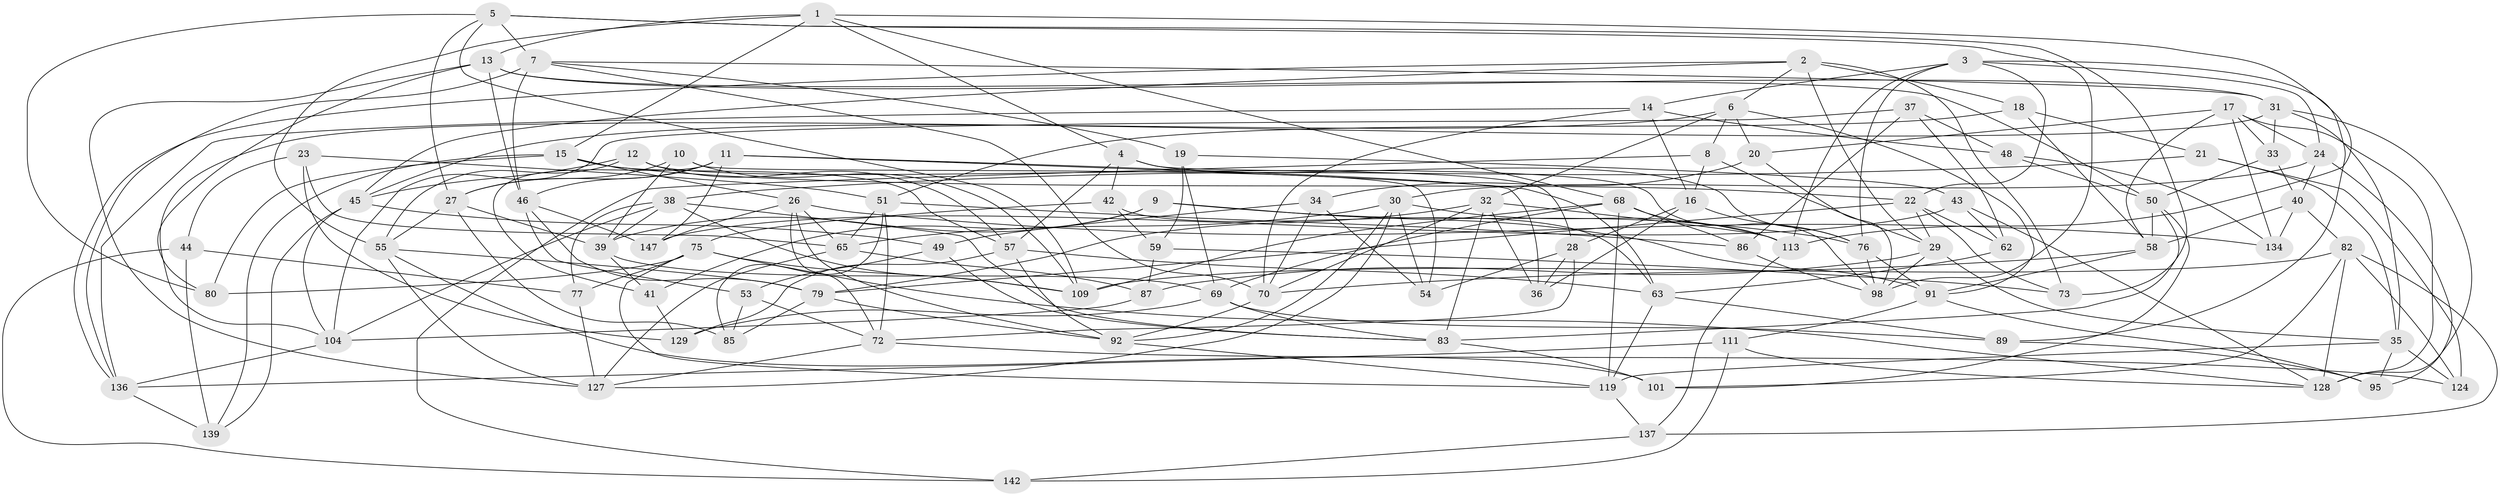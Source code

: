 // original degree distribution, {4: 1.0}
// Generated by graph-tools (version 1.1) at 2025/11/02/27/25 16:11:47]
// undirected, 94 vertices, 239 edges
graph export_dot {
graph [start="1"]
  node [color=gray90,style=filled];
  1 [super="+103"];
  2 [super="+126"];
  3 [super="+61"];
  4 [super="+93"];
  5 [super="+52"];
  6 [super="+56"];
  7 [super="+25"];
  8;
  9;
  10;
  11 [super="+148"];
  12;
  13 [super="+84"];
  14 [super="+130"];
  15 [super="+94"];
  16 [super="+100"];
  17 [super="+64"];
  18;
  19;
  20;
  21;
  22 [super="+66"];
  23;
  24 [super="+114"];
  26 [super="+60"];
  27 [super="+112"];
  28 [super="+67"];
  29 [super="+108"];
  30 [super="+135"];
  31 [super="+105"];
  32 [super="+97"];
  33;
  34;
  35 [super="+90"];
  36;
  37;
  38 [super="+138"];
  39 [super="+107"];
  40 [super="+116"];
  41;
  42;
  43;
  44;
  45 [super="+102"];
  46 [super="+47"];
  48;
  49;
  50 [super="+81"];
  51 [super="+74"];
  53;
  54;
  55 [super="+132"];
  57 [super="+118"];
  58 [super="+78"];
  59;
  62;
  63 [super="+122"];
  65 [super="+110"];
  68 [super="+99"];
  69 [super="+117"];
  70 [super="+71"];
  72 [super="+88"];
  73;
  75 [super="+125"];
  76 [super="+106"];
  77;
  79 [super="+140"];
  80;
  82 [super="+96"];
  83 [super="+133"];
  85;
  86;
  87;
  89;
  91 [super="+143"];
  92 [super="+121"];
  95;
  98 [super="+131"];
  101;
  104 [super="+115"];
  109 [super="+144"];
  111;
  113 [super="+123"];
  119 [super="+120"];
  124;
  127 [super="+145"];
  128 [super="+141"];
  129;
  134;
  136 [super="+146"];
  137;
  139;
  142;
  147;
  1 -- 13;
  1 -- 4;
  1 -- 113;
  1 -- 68;
  1 -- 55;
  1 -- 15;
  2 -- 136;
  2 -- 73;
  2 -- 6;
  2 -- 18;
  2 -- 29;
  2 -- 45;
  3 -- 22;
  3 -- 24;
  3 -- 76;
  3 -- 89;
  3 -- 113;
  3 -- 14;
  4 -- 42;
  4 -- 76;
  4 -- 57;
  4 -- 28 [weight=2];
  5 -- 7;
  5 -- 98;
  5 -- 27;
  5 -- 80;
  5 -- 73;
  5 -- 109;
  6 -- 32;
  6 -- 91;
  6 -- 8;
  6 -- 20;
  6 -- 45;
  7 -- 70;
  7 -- 136;
  7 -- 19;
  7 -- 31;
  7 -- 46;
  8 -- 142;
  8 -- 29;
  8 -- 16;
  9 -- 41;
  9 -- 76;
  9 -- 39;
  9 -- 91;
  10 -- 109;
  10 -- 54;
  10 -- 39;
  10 -- 27;
  11 -- 46;
  11 -- 147;
  11 -- 63;
  11 -- 41;
  11 -- 27;
  11 -- 36;
  12 -- 45;
  12 -- 55;
  12 -- 98;
  12 -- 57;
  13 -- 31;
  13 -- 46;
  13 -- 80;
  13 -- 50;
  13 -- 127;
  14 -- 16 [weight=2];
  14 -- 48;
  14 -- 136;
  14 -- 70;
  15 -- 139;
  15 -- 80;
  15 -- 57;
  15 -- 22;
  15 -- 26;
  16 -- 36;
  16 -- 28;
  16 -- 76;
  17 -- 134;
  17 -- 24;
  17 -- 33;
  17 -- 20;
  17 -- 128;
  17 -- 58;
  18 -- 21;
  18 -- 58;
  18 -- 51;
  19 -- 43;
  19 -- 59;
  19 -- 69;
  20 -- 34;
  20 -- 98;
  21 -- 38;
  21 -- 124;
  21 -- 35;
  22 -- 73;
  22 -- 29;
  22 -- 62;
  22 -- 79;
  23 -- 129;
  23 -- 65;
  23 -- 44;
  23 -- 51;
  24 -- 95;
  24 -- 40 [weight=2];
  24 -- 30;
  26 -- 134;
  26 -- 72;
  26 -- 147;
  26 -- 65;
  26 -- 92;
  27 -- 55;
  27 -- 85;
  27 -- 39;
  28 -- 54;
  28 -- 36;
  28 -- 72;
  29 -- 98;
  29 -- 35;
  29 -- 87;
  30 -- 54;
  30 -- 92;
  30 -- 113;
  30 -- 65;
  30 -- 127;
  31 -- 35;
  31 -- 104;
  31 -- 33;
  31 -- 128;
  32 -- 113;
  32 -- 83;
  32 -- 36;
  32 -- 79;
  32 -- 70;
  33 -- 40;
  33 -- 50;
  34 -- 54;
  34 -- 70;
  34 -- 49;
  35 -- 95;
  35 -- 119;
  35 -- 124;
  37 -- 48;
  37 -- 86;
  37 -- 62;
  37 -- 104;
  38 -- 39;
  38 -- 83;
  38 -- 104;
  38 -- 77;
  38 -- 109;
  39 -- 41;
  39 -- 69;
  40 -- 82;
  40 -- 134;
  40 -- 58;
  41 -- 129;
  42 -- 59;
  42 -- 63;
  42 -- 75;
  43 -- 62;
  43 -- 147;
  43 -- 128;
  44 -- 77;
  44 -- 139;
  44 -- 142;
  45 -- 49;
  45 -- 104;
  45 -- 139;
  46 -- 53;
  46 -- 147;
  46 -- 79;
  48 -- 50;
  48 -- 134;
  49 -- 83;
  49 -- 53;
  50 -- 83;
  50 -- 101;
  50 -- 58;
  51 -- 86;
  51 -- 85;
  51 -- 72;
  51 -- 65;
  53 -- 72;
  53 -- 85;
  55 -- 101;
  55 -- 127;
  55 -- 79;
  57 -- 92;
  57 -- 63;
  57 -- 129;
  58 -- 70;
  58 -- 91;
  59 -- 87;
  59 -- 73;
  62 -- 63;
  63 -- 89;
  63 -- 119;
  65 -- 87;
  65 -- 127;
  68 -- 119;
  68 -- 86;
  68 -- 69;
  68 -- 113;
  68 -- 109;
  69 -- 129;
  69 -- 89;
  69 -- 83;
  70 -- 92;
  72 -- 124;
  72 -- 127;
  75 -- 80;
  75 -- 119;
  75 -- 128;
  75 -- 77;
  75 -- 109;
  76 -- 91;
  76 -- 98;
  77 -- 127;
  79 -- 92;
  79 -- 85;
  82 -- 128;
  82 -- 124;
  82 -- 137;
  82 -- 109;
  82 -- 101;
  83 -- 101;
  86 -- 98;
  87 -- 104;
  89 -- 95;
  91 -- 95;
  91 -- 111;
  92 -- 119;
  104 -- 136;
  111 -- 142;
  111 -- 128;
  111 -- 136;
  113 -- 137;
  119 -- 137;
  136 -- 139;
  137 -- 142;
}
